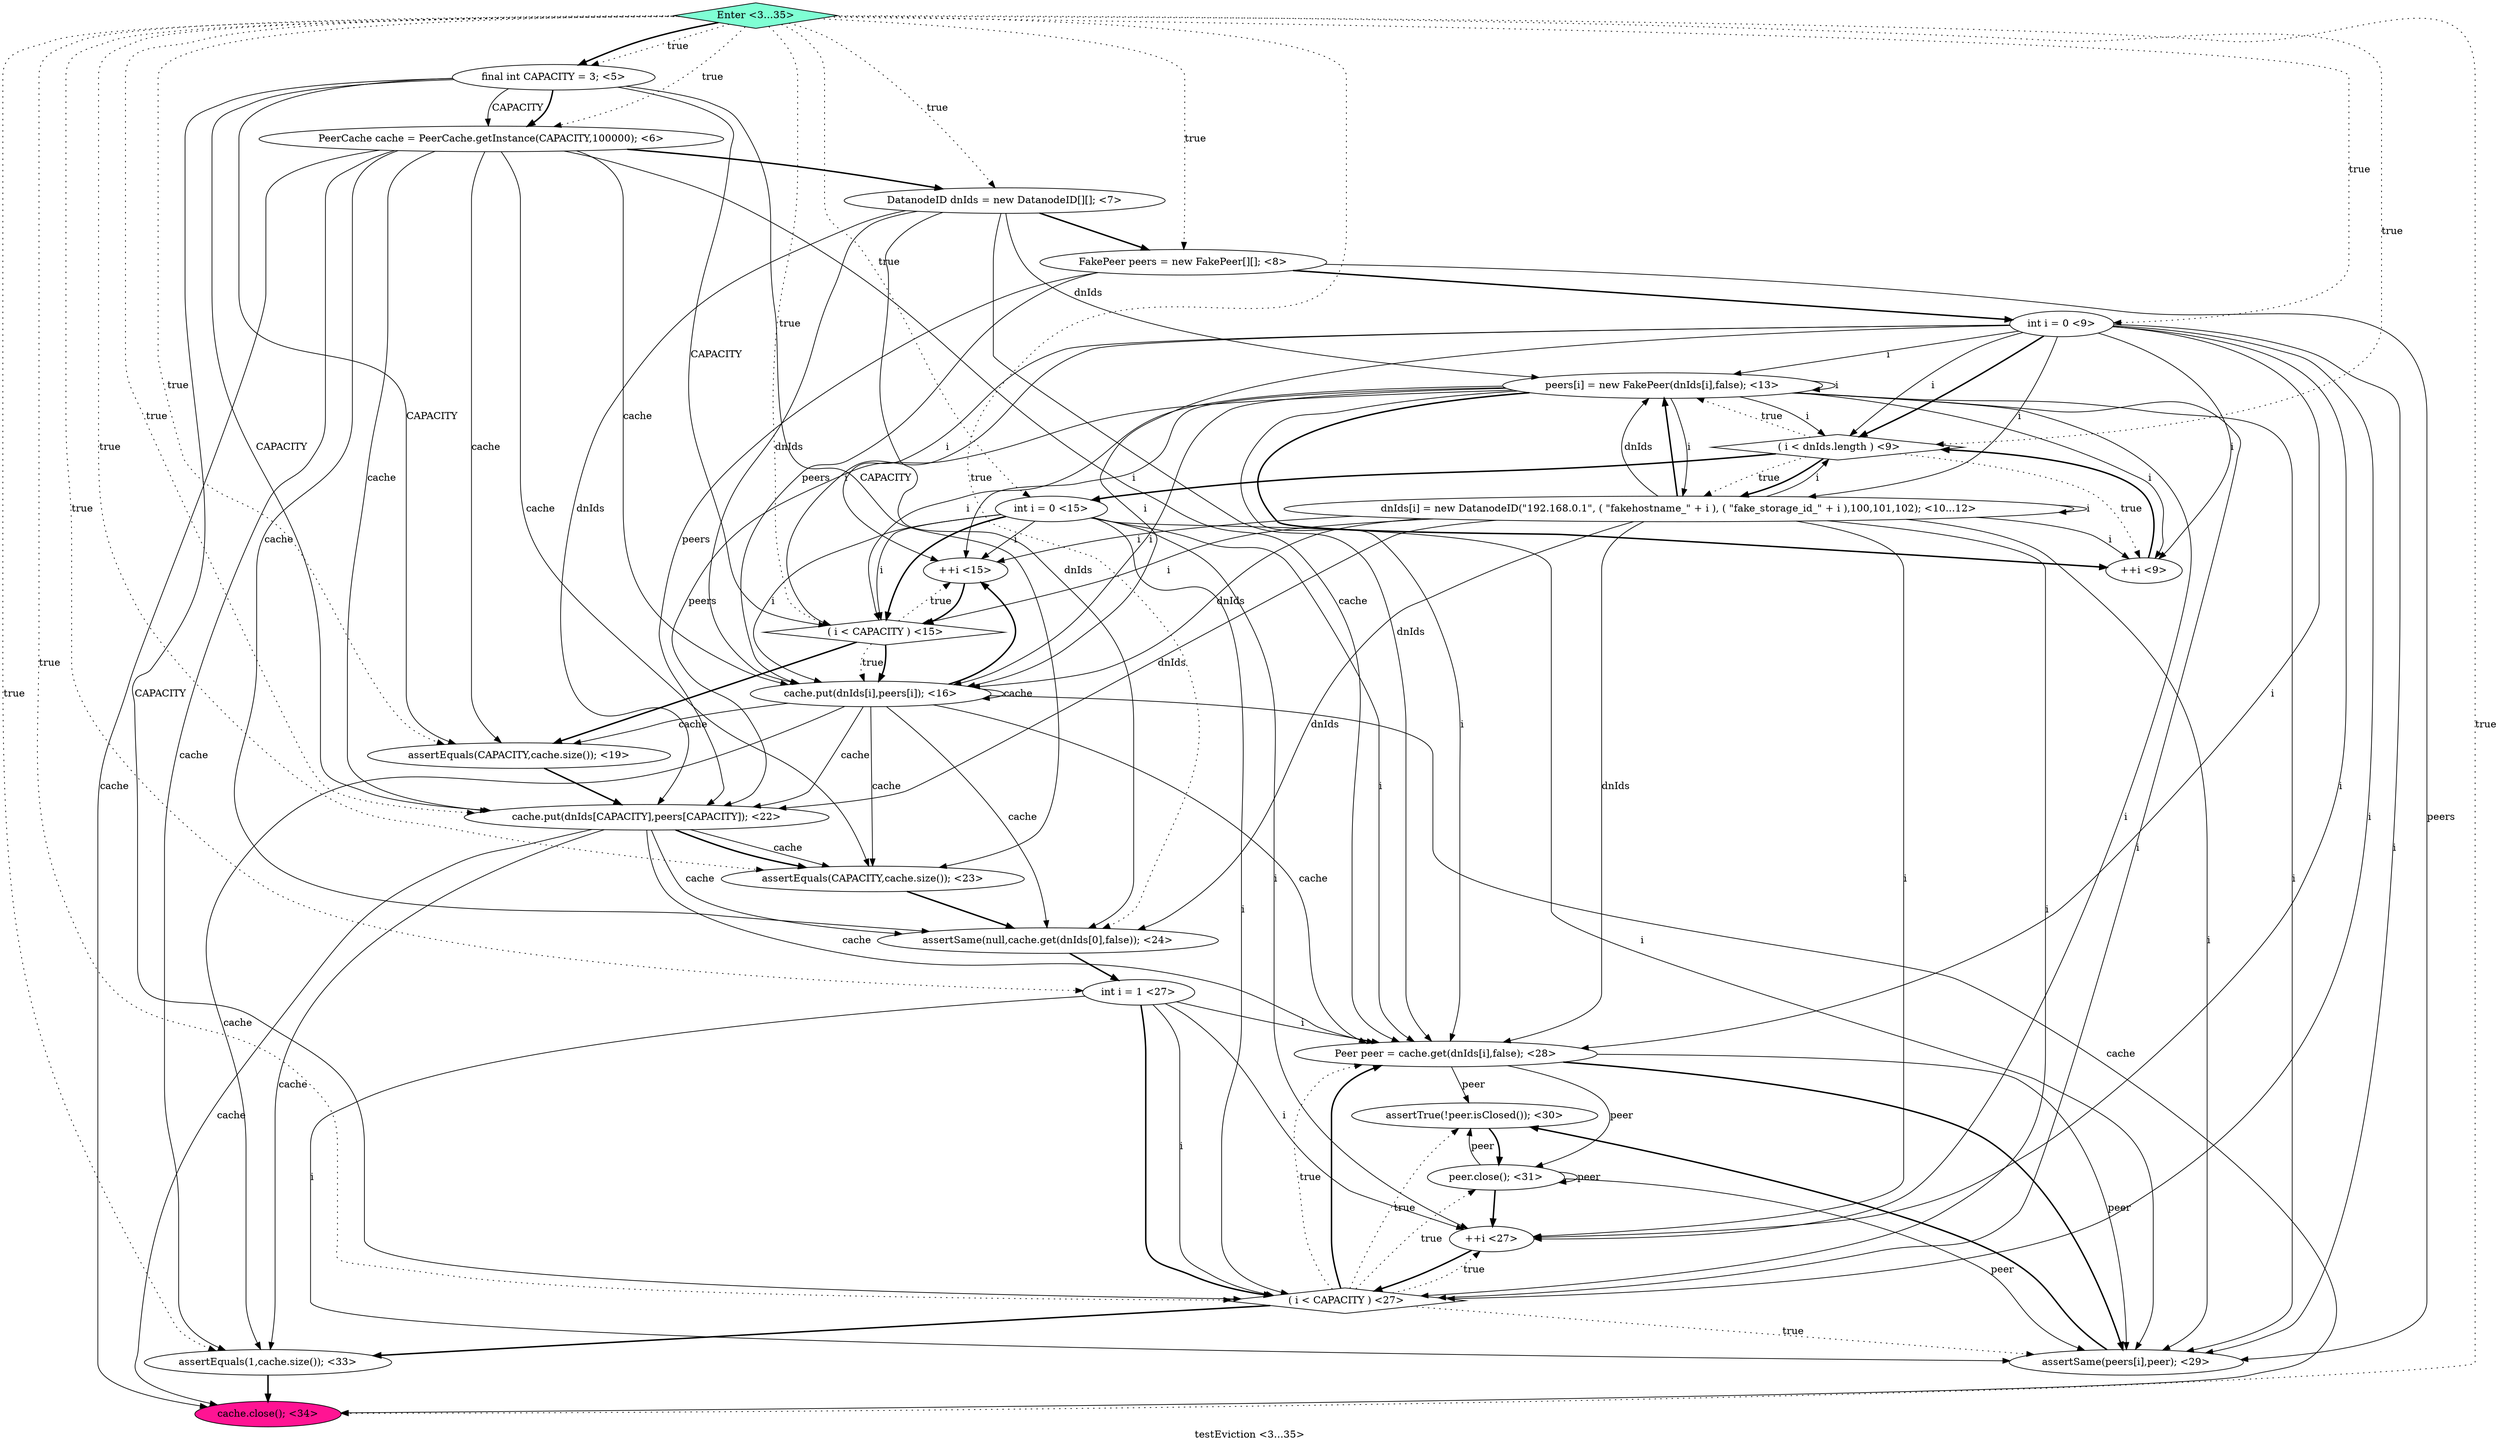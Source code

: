 digraph PDG {
label = "testEviction <3...35>";
0.1 [style = filled, label = "PeerCache cache = PeerCache.getInstance(CAPACITY,100000); <6>", fillcolor = white, shape = ellipse];
0.8 [style = filled, label = "peers[i] = new FakePeer(dnIds[i],false); <13>", fillcolor = white, shape = ellipse];
0.22 [style = filled, label = "assertTrue(!peer.isClosed()); <30>", fillcolor = white, shape = ellipse];
0.26 [style = filled, label = "Enter <3...35>", fillcolor = aquamarine, shape = diamond];
0.2 [style = filled, label = "DatanodeID dnIds = new DatanodeID[][]; <7>", fillcolor = white, shape = ellipse];
0.4 [style = filled, label = "int i = 0 <9>", fillcolor = white, shape = ellipse];
0.5 [style = filled, label = " ( i < dnIds.length ) <9>", fillcolor = white, shape = diamond];
0.11 [style = filled, label = "++i <15>", fillcolor = white, shape = ellipse];
0.14 [style = filled, label = "cache.put(dnIds[CAPACITY],peers[CAPACITY]); <22>", fillcolor = white, shape = ellipse];
0.6 [style = filled, label = "++i <9>", fillcolor = white, shape = ellipse];
0.18 [style = filled, label = " ( i < CAPACITY ) <27>", fillcolor = white, shape = diamond];
0.19 [style = filled, label = "++i <27>", fillcolor = white, shape = ellipse];
0.7 [style = filled, label = "dnIds[i] = new DatanodeID(\"192.168.0.1\", ( \"fakehostname_\" + i ), ( \"fake_storage_id_\" + i ),100,101,102); <10...12>", fillcolor = white, shape = ellipse];
0.13 [style = filled, label = "assertEquals(CAPACITY,cache.size()); <19>", fillcolor = white, shape = ellipse];
0.9 [style = filled, label = "int i = 0 <15>", fillcolor = white, shape = ellipse];
0.23 [style = filled, label = "peer.close(); <31>", fillcolor = white, shape = ellipse];
0.3 [style = filled, label = "FakePeer peers = new FakePeer[][]; <8>", fillcolor = white, shape = ellipse];
0.12 [style = filled, label = "cache.put(dnIds[i],peers[i]); <16>", fillcolor = white, shape = ellipse];
0.21 [style = filled, label = "assertSame(peers[i],peer); <29>", fillcolor = white, shape = ellipse];
0.20 [style = filled, label = "Peer peer = cache.get(dnIds[i],false); <28>", fillcolor = white, shape = ellipse];
0.0 [style = filled, label = "final int CAPACITY = 3; <5>", fillcolor = white, shape = ellipse];
0.15 [style = filled, label = "assertEquals(CAPACITY,cache.size()); <23>", fillcolor = white, shape = ellipse];
0.16 [style = filled, label = "assertSame(null,cache.get(dnIds[0],false)); <24>", fillcolor = white, shape = ellipse];
0.17 [style = filled, label = "int i = 1 <27>", fillcolor = white, shape = ellipse];
0.25 [style = filled, label = "cache.close(); <34>", fillcolor = deeppink, shape = ellipse];
0.24 [style = filled, label = "assertEquals(1,cache.size()); <33>", fillcolor = white, shape = ellipse];
0.10 [style = filled, label = " ( i < CAPACITY ) <15>", fillcolor = white, shape = diamond];
0.0 -> 0.1 [style = solid, label="CAPACITY"];
0.0 -> 0.1 [style = bold, label=""];
0.0 -> 0.10 [style = solid, label="CAPACITY"];
0.0 -> 0.13 [style = solid, label="CAPACITY"];
0.0 -> 0.14 [style = solid, label="CAPACITY"];
0.0 -> 0.15 [style = solid, label="CAPACITY"];
0.0 -> 0.18 [style = solid, label="CAPACITY"];
0.1 -> 0.2 [style = bold, label=""];
0.1 -> 0.12 [style = solid, label="cache"];
0.1 -> 0.13 [style = solid, label="cache"];
0.1 -> 0.14 [style = solid, label="cache"];
0.1 -> 0.15 [style = solid, label="cache"];
0.1 -> 0.16 [style = solid, label="cache"];
0.1 -> 0.20 [style = solid, label="cache"];
0.1 -> 0.24 [style = solid, label="cache"];
0.1 -> 0.25 [style = solid, label="cache"];
0.2 -> 0.3 [style = bold, label=""];
0.2 -> 0.8 [style = solid, label="dnIds"];
0.2 -> 0.12 [style = solid, label="dnIds"];
0.2 -> 0.14 [style = solid, label="dnIds"];
0.2 -> 0.16 [style = solid, label="dnIds"];
0.2 -> 0.20 [style = solid, label="dnIds"];
0.3 -> 0.4 [style = bold, label=""];
0.3 -> 0.12 [style = solid, label="peers"];
0.3 -> 0.14 [style = solid, label="peers"];
0.3 -> 0.21 [style = solid, label="peers"];
0.4 -> 0.5 [style = solid, label="i"];
0.4 -> 0.5 [style = bold, label=""];
0.4 -> 0.6 [style = solid, label="i"];
0.4 -> 0.7 [style = solid, label="i"];
0.4 -> 0.8 [style = solid, label="i"];
0.4 -> 0.10 [style = solid, label="i"];
0.4 -> 0.11 [style = solid, label="i"];
0.4 -> 0.12 [style = solid, label="i"];
0.4 -> 0.18 [style = solid, label="i"];
0.4 -> 0.19 [style = solid, label="i"];
0.4 -> 0.20 [style = solid, label="i"];
0.4 -> 0.21 [style = solid, label="i"];
0.5 -> 0.6 [style = dotted, label="true"];
0.5 -> 0.7 [style = dotted, label="true"];
0.5 -> 0.7 [style = bold, label=""];
0.5 -> 0.8 [style = dotted, label="true"];
0.5 -> 0.9 [style = bold, label=""];
0.6 -> 0.5 [style = bold, label=""];
0.7 -> 0.5 [style = solid, label="i"];
0.7 -> 0.6 [style = solid, label="i"];
0.7 -> 0.7 [style = solid, label="i"];
0.7 -> 0.8 [style = solid, label="dnIds"];
0.7 -> 0.8 [style = bold, label=""];
0.7 -> 0.10 [style = solid, label="i"];
0.7 -> 0.11 [style = solid, label="i"];
0.7 -> 0.12 [style = solid, label="dnIds"];
0.7 -> 0.14 [style = solid, label="dnIds"];
0.7 -> 0.16 [style = solid, label="dnIds"];
0.7 -> 0.18 [style = solid, label="i"];
0.7 -> 0.19 [style = solid, label="i"];
0.7 -> 0.20 [style = solid, label="dnIds"];
0.7 -> 0.21 [style = solid, label="i"];
0.8 -> 0.5 [style = solid, label="i"];
0.8 -> 0.6 [style = solid, label="i"];
0.8 -> 0.6 [style = bold, label=""];
0.8 -> 0.7 [style = solid, label="i"];
0.8 -> 0.8 [style = solid, label="i"];
0.8 -> 0.10 [style = solid, label="i"];
0.8 -> 0.11 [style = solid, label="i"];
0.8 -> 0.12 [style = solid, label="i"];
0.8 -> 0.14 [style = solid, label="peers"];
0.8 -> 0.18 [style = solid, label="i"];
0.8 -> 0.19 [style = solid, label="i"];
0.8 -> 0.20 [style = solid, label="i"];
0.8 -> 0.21 [style = solid, label="i"];
0.9 -> 0.10 [style = solid, label="i"];
0.9 -> 0.10 [style = bold, label=""];
0.9 -> 0.11 [style = solid, label="i"];
0.9 -> 0.12 [style = solid, label="i"];
0.9 -> 0.18 [style = solid, label="i"];
0.9 -> 0.19 [style = solid, label="i"];
0.9 -> 0.20 [style = solid, label="i"];
0.9 -> 0.21 [style = solid, label="i"];
0.10 -> 0.11 [style = dotted, label="true"];
0.10 -> 0.12 [style = dotted, label="true"];
0.10 -> 0.12 [style = bold, label=""];
0.10 -> 0.13 [style = bold, label=""];
0.11 -> 0.10 [style = bold, label=""];
0.12 -> 0.11 [style = bold, label=""];
0.12 -> 0.12 [style = solid, label="cache"];
0.12 -> 0.13 [style = solid, label="cache"];
0.12 -> 0.14 [style = solid, label="cache"];
0.12 -> 0.15 [style = solid, label="cache"];
0.12 -> 0.16 [style = solid, label="cache"];
0.12 -> 0.20 [style = solid, label="cache"];
0.12 -> 0.24 [style = solid, label="cache"];
0.12 -> 0.25 [style = solid, label="cache"];
0.13 -> 0.14 [style = bold, label=""];
0.14 -> 0.15 [style = solid, label="cache"];
0.14 -> 0.15 [style = bold, label=""];
0.14 -> 0.16 [style = solid, label="cache"];
0.14 -> 0.20 [style = solid, label="cache"];
0.14 -> 0.24 [style = solid, label="cache"];
0.14 -> 0.25 [style = solid, label="cache"];
0.15 -> 0.16 [style = bold, label=""];
0.16 -> 0.17 [style = bold, label=""];
0.17 -> 0.18 [style = solid, label="i"];
0.17 -> 0.18 [style = bold, label=""];
0.17 -> 0.19 [style = solid, label="i"];
0.17 -> 0.20 [style = solid, label="i"];
0.17 -> 0.21 [style = solid, label="i"];
0.18 -> 0.19 [style = dotted, label="true"];
0.18 -> 0.20 [style = dotted, label="true"];
0.18 -> 0.20 [style = bold, label=""];
0.18 -> 0.21 [style = dotted, label="true"];
0.18 -> 0.22 [style = dotted, label="true"];
0.18 -> 0.23 [style = dotted, label="true"];
0.18 -> 0.24 [style = bold, label=""];
0.19 -> 0.18 [style = bold, label=""];
0.20 -> 0.21 [style = solid, label="peer"];
0.20 -> 0.21 [style = bold, label=""];
0.20 -> 0.22 [style = solid, label="peer"];
0.20 -> 0.23 [style = solid, label="peer"];
0.21 -> 0.22 [style = bold, label=""];
0.22 -> 0.23 [style = bold, label=""];
0.23 -> 0.19 [style = bold, label=""];
0.23 -> 0.21 [style = solid, label="peer"];
0.23 -> 0.22 [style = solid, label="peer"];
0.23 -> 0.23 [style = solid, label="peer"];
0.24 -> 0.25 [style = bold, label=""];
0.26 -> 0.0 [style = dotted, label="true"];
0.26 -> 0.0 [style = bold, label=""];
0.26 -> 0.1 [style = dotted, label="true"];
0.26 -> 0.2 [style = dotted, label="true"];
0.26 -> 0.3 [style = dotted, label="true"];
0.26 -> 0.4 [style = dotted, label="true"];
0.26 -> 0.5 [style = dotted, label="true"];
0.26 -> 0.9 [style = dotted, label="true"];
0.26 -> 0.10 [style = dotted, label="true"];
0.26 -> 0.13 [style = dotted, label="true"];
0.26 -> 0.14 [style = dotted, label="true"];
0.26 -> 0.15 [style = dotted, label="true"];
0.26 -> 0.16 [style = dotted, label="true"];
0.26 -> 0.17 [style = dotted, label="true"];
0.26 -> 0.18 [style = dotted, label="true"];
0.26 -> 0.24 [style = dotted, label="true"];
0.26 -> 0.25 [style = dotted, label="true"];
}
